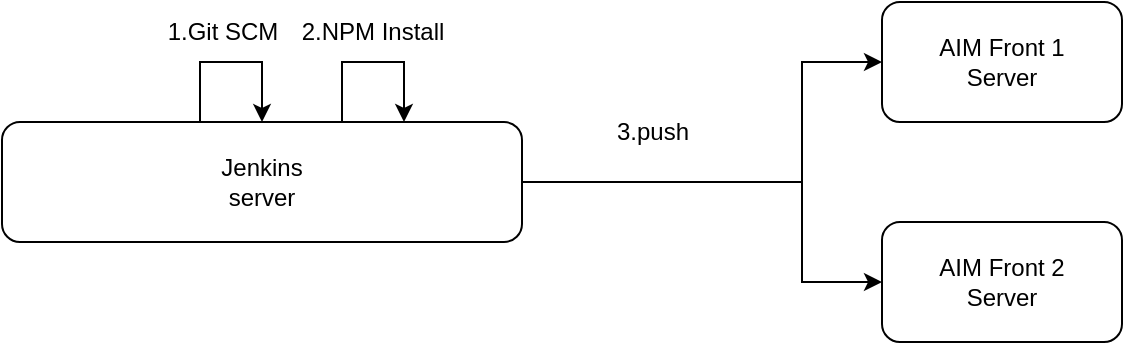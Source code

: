 <mxfile version="21.2.9" type="github">
  <diagram name="第 1 页" id="mmZjBVgp-5ww0B1r9gcF">
    <mxGraphModel dx="974" dy="660" grid="1" gridSize="10" guides="1" tooltips="1" connect="1" arrows="1" fold="1" page="1" pageScale="1" pageWidth="827" pageHeight="1169" math="0" shadow="0">
      <root>
        <mxCell id="0" />
        <mxCell id="1" parent="0" />
        <mxCell id="ss2t_ngD0FUfHPDTS_Bn-9" style="edgeStyle=orthogonalEdgeStyle;rounded=0;orthogonalLoop=1;jettySize=auto;html=1;exitX=1;exitY=0.5;exitDx=0;exitDy=0;" edge="1" parent="1" source="ss2t_ngD0FUfHPDTS_Bn-1" target="ss2t_ngD0FUfHPDTS_Bn-2">
          <mxGeometry relative="1" as="geometry">
            <Array as="points">
              <mxPoint x="480" y="190" />
              <mxPoint x="480" y="130" />
            </Array>
          </mxGeometry>
        </mxCell>
        <mxCell id="ss2t_ngD0FUfHPDTS_Bn-10" style="edgeStyle=orthogonalEdgeStyle;rounded=0;orthogonalLoop=1;jettySize=auto;html=1;exitX=1;exitY=0.5;exitDx=0;exitDy=0;" edge="1" parent="1" source="ss2t_ngD0FUfHPDTS_Bn-1" target="ss2t_ngD0FUfHPDTS_Bn-3">
          <mxGeometry relative="1" as="geometry">
            <Array as="points">
              <mxPoint x="480" y="190" />
              <mxPoint x="480" y="240" />
            </Array>
          </mxGeometry>
        </mxCell>
        <mxCell id="ss2t_ngD0FUfHPDTS_Bn-1" value="Jenkins&lt;br&gt;server" style="rounded=1;whiteSpace=wrap;html=1;align=center;" vertex="1" parent="1">
          <mxGeometry x="80" y="160" width="260" height="60" as="geometry" />
        </mxCell>
        <mxCell id="ss2t_ngD0FUfHPDTS_Bn-2" value="AIM Front 1&lt;br&gt;Server" style="rounded=1;whiteSpace=wrap;html=1;" vertex="1" parent="1">
          <mxGeometry x="520" y="100" width="120" height="60" as="geometry" />
        </mxCell>
        <mxCell id="ss2t_ngD0FUfHPDTS_Bn-3" value="AIM Front 2&lt;br&gt;Server" style="rounded=1;whiteSpace=wrap;html=1;" vertex="1" parent="1">
          <mxGeometry x="520" y="210" width="120" height="60" as="geometry" />
        </mxCell>
        <mxCell id="ss2t_ngD0FUfHPDTS_Bn-6" value="1.Git SCM" style="text;html=1;align=center;verticalAlign=middle;resizable=0;points=[];autosize=1;strokeColor=none;fillColor=none;" vertex="1" parent="1">
          <mxGeometry x="150" y="100" width="80" height="30" as="geometry" />
        </mxCell>
        <mxCell id="ss2t_ngD0FUfHPDTS_Bn-7" value="" style="endArrow=classic;html=1;rounded=0;exitX=0.078;exitY=-0.007;exitDx=0;exitDy=0;exitPerimeter=0;" edge="1" parent="1">
          <mxGeometry width="50" height="50" relative="1" as="geometry">
            <mxPoint x="250" y="160" as="sourcePoint" />
            <mxPoint x="281" y="160" as="targetPoint" />
            <Array as="points">
              <mxPoint x="250" y="130" />
              <mxPoint x="281" y="130" />
            </Array>
          </mxGeometry>
        </mxCell>
        <mxCell id="ss2t_ngD0FUfHPDTS_Bn-8" value="2.NPM Install" style="text;html=1;align=center;verticalAlign=middle;resizable=0;points=[];autosize=1;strokeColor=none;fillColor=none;" vertex="1" parent="1">
          <mxGeometry x="220" y="100" width="90" height="30" as="geometry" />
        </mxCell>
        <mxCell id="ss2t_ngD0FUfHPDTS_Bn-11" value="3.push" style="text;html=1;align=center;verticalAlign=middle;resizable=0;points=[];autosize=1;strokeColor=none;fillColor=none;" vertex="1" parent="1">
          <mxGeometry x="375" y="150" width="60" height="30" as="geometry" />
        </mxCell>
        <mxCell id="ss2t_ngD0FUfHPDTS_Bn-12" value="" style="endArrow=classic;html=1;rounded=0;exitX=0.078;exitY=-0.007;exitDx=0;exitDy=0;exitPerimeter=0;" edge="1" parent="1">
          <mxGeometry width="50" height="50" relative="1" as="geometry">
            <mxPoint x="179" y="160" as="sourcePoint" />
            <mxPoint x="210" y="160" as="targetPoint" />
            <Array as="points">
              <mxPoint x="179" y="130" />
              <mxPoint x="210" y="130" />
            </Array>
          </mxGeometry>
        </mxCell>
      </root>
    </mxGraphModel>
  </diagram>
</mxfile>
